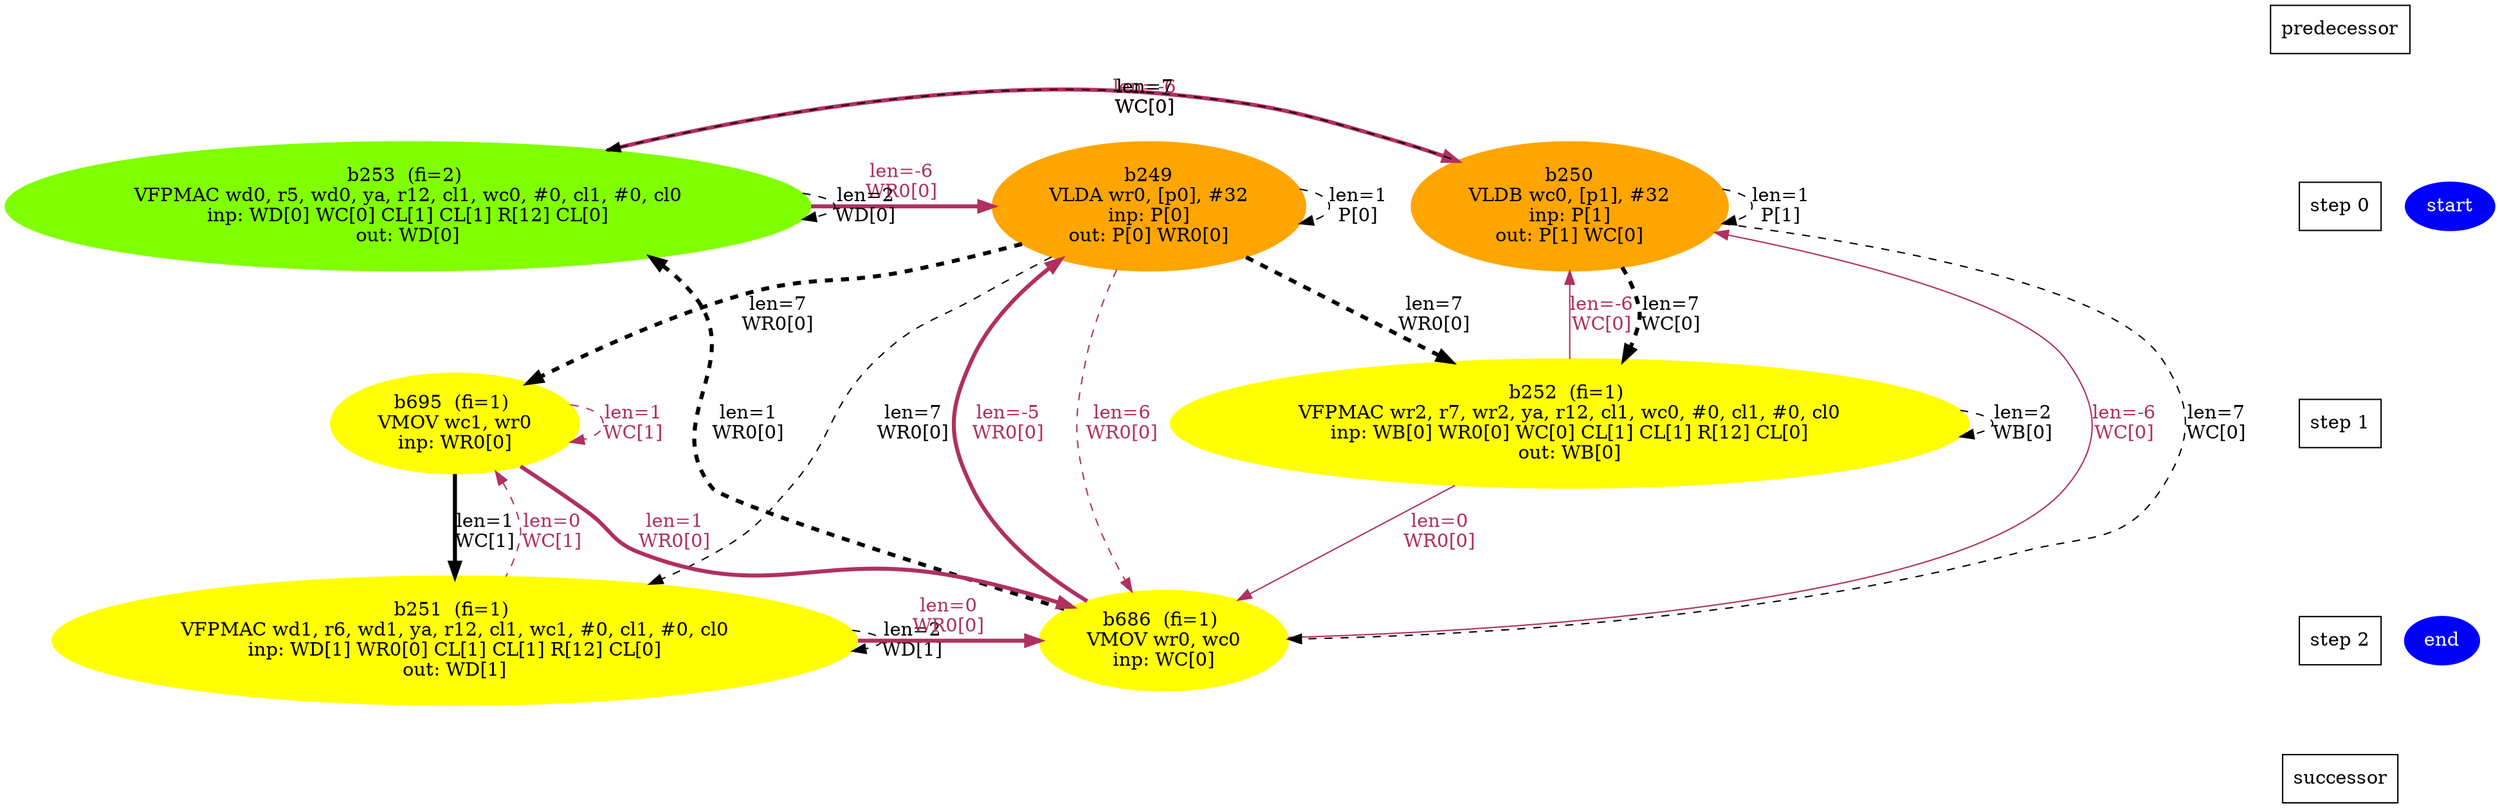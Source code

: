 digraph N {
 b249[color=orange,fontcolor=black,style=filled,label="b249\nVLDA wr0, [p0], #32\ninp: P[0]\nout: P[0] WR0[0]"];  {rank=same; S0;  b249;}
 b250[color=orange,fontcolor=black,style=filled,label="b250\nVLDB wc0, [p1], #32\ninp: P[1]\nout: P[1] WC[0]"];  {rank=same; S0;  b250;}
 b251[color=yellow,fontcolor=black,style=filled,label="b251  (fi=1) \nVFPMAC wd1, r6, wd1, ya, r12, cl1, wc1, #0, cl1, #0, cl0\ninp: WD[1] WR0[0] CL[1] CL[1] R[12] CL[0]\nout: WD[1]"];  {rank=same; S2;  b251;}
 b252[color=yellow,fontcolor=black,style=filled,label="b252  (fi=1) \nVFPMAC wr2, r7, wr2, ya, r12, cl1, wc0, #0, cl1, #0, cl0\ninp: WB[0] WR0[0] WC[0] CL[1] CL[1] R[12] CL[0]\nout: WB[0]"];  {rank=same; S1;  b252;}
 b253[color=chartreuse,fontcolor=black,style=filled,label="b253  (fi=2) \nVFPMAC wd0, r5, wd0, ya, r12, cl1, wc0, #0, cl1, #0, cl0\ninp: WD[0] WC[0] CL[1] CL[1] R[12] CL[0]\nout: WD[0]"];  {rank=same; S0;  b253;}
 b686[color=yellow,fontcolor=black,style=filled,label="b686  (fi=1) \nVMOV wr0, wc0\ninp: WC[0]"];  {rank=same; S2;  b686;}
 b695[color=yellow,fontcolor=black,style=filled,label="b695  (fi=1) \nVMOV wc1, wr0\ninp: WR0[0]"];  {rank=same; S1;  b695;}
 start [color=blue,fontcolor=white,style=filled,label="start"];  {rank=same; S0;  start;}
 end [color=blue,fontcolor=white,style=filled,label="end"];  {rank=same; S2;  end;}
   b251 -> b686 [color=maroon,fontcolor=maroon,penwidth=3,label="len=0\nWR0[0]",weight=1000];
   b252 -> b686 [color=maroon,fontcolor=maroon,label="len=0\nWR0[0]",weight=1000];
   b250 -> b252 [color=maroon,fontcolor=maroon,label="len=-6\nWC[0]",weight=1000,dir=back];
   b253 -> b250 [color=maroon,fontcolor=maroon,penwidth=3,label="len=-6\nWC[0]",weight=1000];
   b253 -> b249 [color=maroon,fontcolor=maroon,penwidth=3,label="len=-6\nWR0[0]",weight=1000];
   b250 -> b686 [color=maroon,fontcolor=maroon,label="len=-6\nWC[0]",weight=1000,dir=back];
   b249 -> b686 [color=maroon,fontcolor=maroon,penwidth=3,label="len=-5\nWR0[0]",weight=1000,dir=back];
   b695 -> b251 [color=black,fontcolor=black,penwidth=3,label="len=1\nWC[1]",weight=1000];
   b695 -> b686 [color=maroon,fontcolor=maroon,penwidth=3,label="len=1\nWR0[0]",weight=1000];
   b249 -> b251 [color=black,fontcolor=black,style=dashed,label="len=7\nWR0[0]"];
   b249 -> b252 [color=black,fontcolor=black,penwidth=3,style=dashed,label="len=7\nWR0[0]"];
   b249 -> b695 [color=black,fontcolor=black,penwidth=3,style=dashed,label="len=7\nWR0[0]"];
   b249 -> b686 [color=maroon,fontcolor=maroon,style=dashed,label="len=6\nWR0[0]"];
   b249 -> b249 [color=black,fontcolor=black,style=dashed,label="len=1\nP[0]"];
   b250 -> b252 [color=black,fontcolor=black,penwidth=3,style=dashed,label="len=7\nWC[0]"];
   b253 -> b250 [color=black,fontcolor=black,style=dashed,dir=back,label="len=7\nWC[0]"];
   b250 -> b686 [color=black,fontcolor=black,style=dashed,label="len=7\nWC[0]"];
   b250 -> b250 [color=black,fontcolor=black,style=dashed,label="len=1\nP[1]"];
   b251 -> b251 [color=black,fontcolor=black,style=dashed,label="len=2\nWD[1]"];
   b695 -> b251 [color=maroon,fontcolor=maroon,style=dashed,dir=back,label="len=0\nWC[1]"];
   b252 -> b252 [color=black,fontcolor=black,style=dashed,label="len=2\nWB[0]"];
   b253 -> b253 [color=black,fontcolor=black,style=dashed,label="len=2\nWD[0]"];
   b253 -> b686 [color=black,fontcolor=black,penwidth=3,style=dashed,dir=back,label="len=1\nWR0[0]"];
   b695 -> b695 [color=maroon,fontcolor=maroon,style=dashed,label="len=1\nWC[1]"];
  Sm1 [label="predecessor",shape=box];
  S0 [label="step 0",shape=box];
  Sm1 -> S0[style=invis,weight=9000];
  S1 [label="step 1",shape=box];
  S0 -> S1[style=invis,weight=9000];
  S2 [label="step 2",shape=box];
  S1 -> S2[style=invis,weight=9000];
  S3 [label="successor",shape=box];
  S2 -> S3[style=invis,weight=9000];
}
